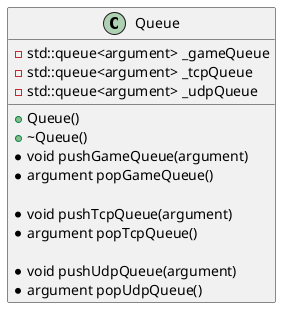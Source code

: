 @startuml

class Queue {
    + Queue()
    + ~Queue()

    - std::queue<argument> _gameQueue
    - std::queue<argument> _tcpQueue
    - std::queue<argument> _udpQueue

    * void pushGameQueue(argument)
    * argument popGameQueue()

    * void pushTcpQueue(argument)
    * argument popTcpQueue()

    * void pushUdpQueue(argument)
    * argument popUdpQueue()
}

@enduml
